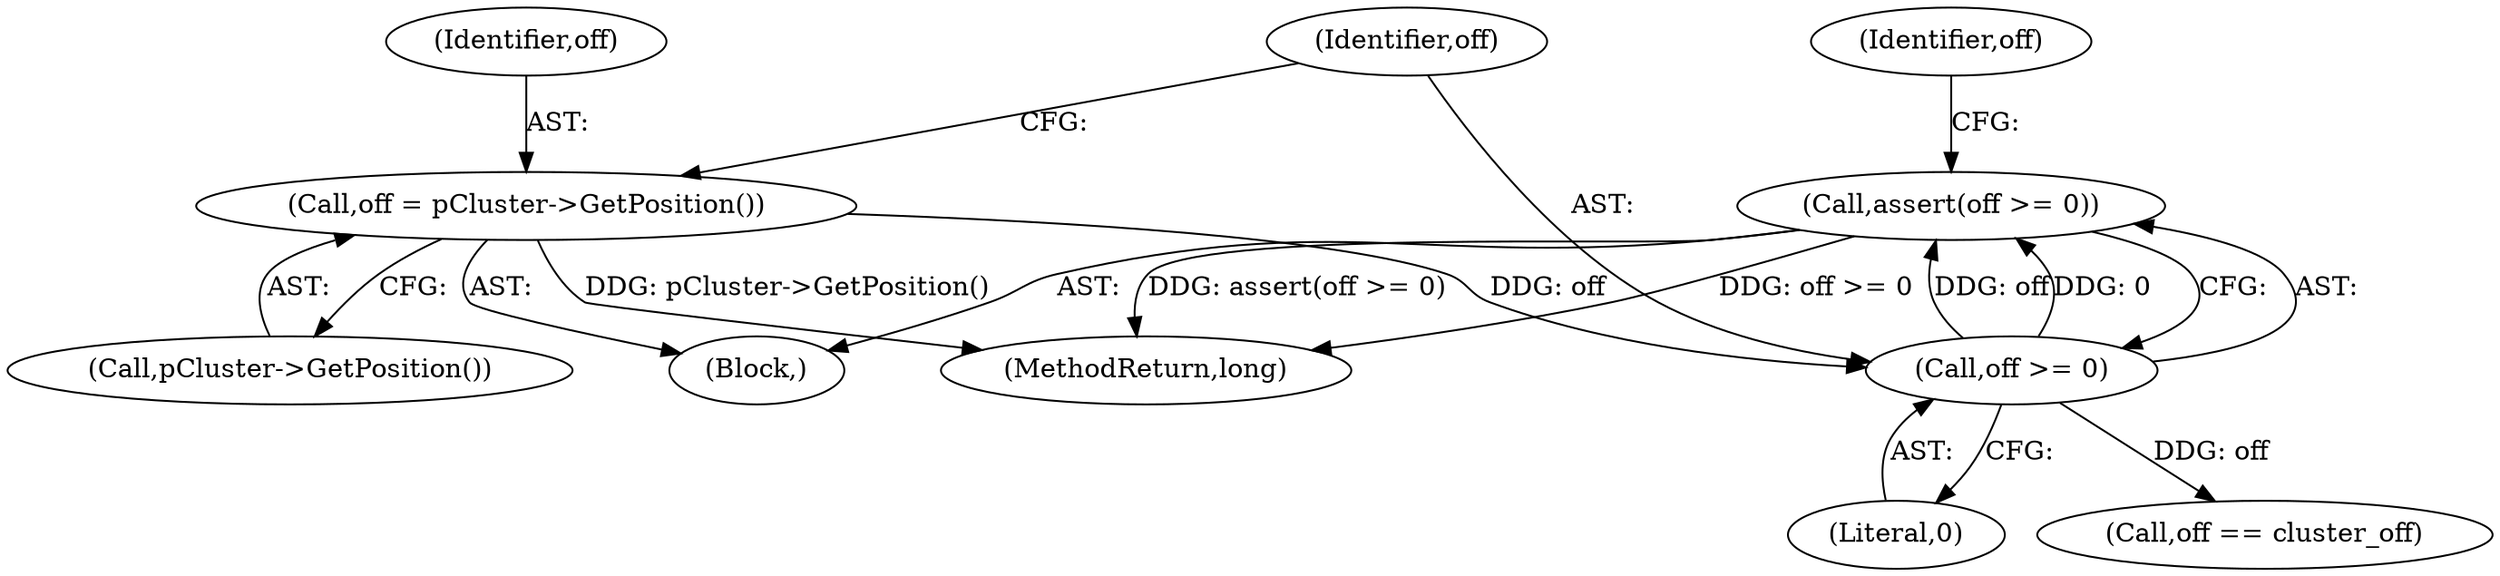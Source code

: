 digraph "1_Android_cc274e2abe8b2a6698a5c47d8aa4bb45f1f9538d_6@API" {
"1000994" [label="(Call,assert(off >= 0))"];
"1000995" [label="(Call,off >= 0)"];
"1000991" [label="(Call,off = pCluster->GetPosition())"];
"1000972" [label="(Block,)"];
"1000992" [label="(Identifier,off)"];
"1000996" [label="(Identifier,off)"];
"1000994" [label="(Call,assert(off >= 0))"];
"1000991" [label="(Call,off = pCluster->GetPosition())"];
"1000997" [label="(Literal,0)"];
"1000995" [label="(Call,off >= 0)"];
"1000999" [label="(Call,off == cluster_off)"];
"1001000" [label="(Identifier,off)"];
"1001019" [label="(MethodReturn,long)"];
"1000993" [label="(Call,pCluster->GetPosition())"];
"1000994" -> "1000972"  [label="AST: "];
"1000994" -> "1000995"  [label="CFG: "];
"1000995" -> "1000994"  [label="AST: "];
"1001000" -> "1000994"  [label="CFG: "];
"1000994" -> "1001019"  [label="DDG: assert(off >= 0)"];
"1000994" -> "1001019"  [label="DDG: off >= 0"];
"1000995" -> "1000994"  [label="DDG: off"];
"1000995" -> "1000994"  [label="DDG: 0"];
"1000995" -> "1000997"  [label="CFG: "];
"1000996" -> "1000995"  [label="AST: "];
"1000997" -> "1000995"  [label="AST: "];
"1000991" -> "1000995"  [label="DDG: off"];
"1000995" -> "1000999"  [label="DDG: off"];
"1000991" -> "1000972"  [label="AST: "];
"1000991" -> "1000993"  [label="CFG: "];
"1000992" -> "1000991"  [label="AST: "];
"1000993" -> "1000991"  [label="AST: "];
"1000996" -> "1000991"  [label="CFG: "];
"1000991" -> "1001019"  [label="DDG: pCluster->GetPosition()"];
}
